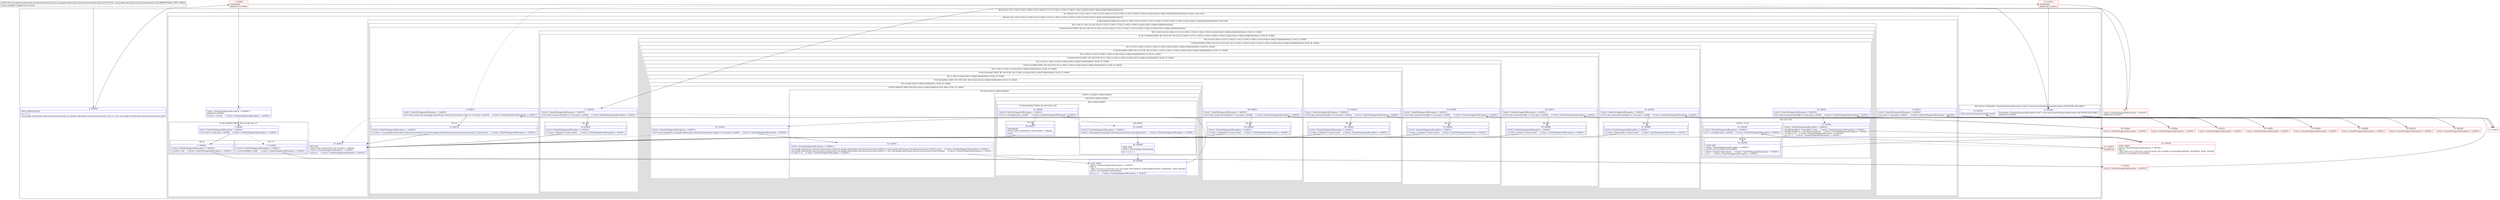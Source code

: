 digraph "CFG forcom.google.android.gms.internal.measurement.zzyf.zzzc()Lcom\/google\/android\/gms\/internal\/measurement\/zzyf;" {
subgraph cluster_Region_1635039476 {
label = "R(2:0|(4:2|(1:4)(1:11)|(1:(1:9)(1:(1:18)(1:(2:21|(1:24))(1:(1:27)(1:(1:30)(1:(1:33)(1:(1:36)(1:(1:39)(1:(2:42|(2:43|(2:(1:48)|(2:45|46))))(0))))))))))(0)|10))";
node [shape=record,color=blue];
Node_0 [shape=record,label="{0\:\ 0x0000|MTH_ENTER_BLOCK\l|int r1 = 0\lcom.google.android.gms.internal.measurement.zzyf com.google.android.gms.internal.measurement.zzyf r3 = new com.google.android.gms.internal.measurement.zzyf()\l}"];
subgraph cluster_TryCatchRegion_1581147081 {
label = "Try: R(4:2|(1:4)(1:11)|(1:(1:9)(1:(1:18)(1:(2:21|(1:24))(1:(1:27)(1:(1:30)(1:(1:33)(1:(1:36)(1:(1:39)(1:(2:42|(2:43|(2:(1:48)|(2:45|46))))(0))))))))))(0)|10) catches: R(2:12|14)";
node [shape=record,color=blue];
subgraph cluster_Region_1883659174 {
label = "R(4:2|(1:4)(1:11)|(1:(1:9)(1:(1:18)(1:(2:21|(1:24))(1:(1:27)(1:(1:30)(1:(1:33)(1:(1:36)(1:(1:39)(1:(2:42|(2:43|(2:(1:48)|(2:45|46))))(0))))))))))(0)|10)";
node [shape=record,color=blue];
Node_2 [shape=record,label="{2\:\ ?|Catch:\{ CloneNotSupportedException \-\> 0x0030 \}\lSplitter:B:1:0x0006\l|r3.zzcfc = r5.zzcfc     \/\/ Catch:\{ CloneNotSupportedException \-\> 0x0030 \}\l}"];
subgraph cluster_IfRegion_106647440 {
label = "IF [B:3:0x000c] THEN: R(1:4) ELSE: R(1:11)";
node [shape=record,color=blue];
Node_3 [shape=record,label="{3\:\ 0x000c|Catch:\{ CloneNotSupportedException \-\> 0x0030 \}\l|if (r5.zzcfd == null) goto L_0x000e     \/\/ Catch:\{ CloneNotSupportedException \-\> 0x0030 \}\l}"];
subgraph cluster_Region_875691586 {
label = "R(1:4)";
node [shape=record,color=blue];
Node_4 [shape=record,label="{4\:\ 0x000e|Catch:\{ CloneNotSupportedException \-\> 0x0030 \}\l|r3.zzcfd = null     \/\/ Catch:\{ CloneNotSupportedException \-\> 0x0030 \}\l}"];
}
subgraph cluster_Region_1034505868 {
label = "R(1:11)";
node [shape=record,color=blue];
Node_11 [shape=record,label="{11\:\ 0x0028|Catch:\{ CloneNotSupportedException \-\> 0x0030 \}\l|r3.zzcfd.addAll(r5.zzcfd)     \/\/ Catch:\{ CloneNotSupportedException \-\> 0x0030 \}\l}"];
}
}
subgraph cluster_IfRegion_233609031 {
label = "IF [B:6:0x0013] THEN: R(1:(1:9)(1:(1:18)(1:(2:21|(1:24))(1:(1:27)(1:(1:30)(1:(1:33)(1:(1:36)(1:(1:39)(1:(2:42|(2:43|(2:(1:48)|(2:45|46))))(0)))))))))) ELSE: R(0)";
node [shape=record,color=blue];
Node_6 [shape=record,label="{6\:\ 0x0013|Catch:\{ CloneNotSupportedException \-\> 0x0030 \}\l|if (r5.value != null) goto L_0x0015     \/\/ Catch:\{ CloneNotSupportedException \-\> 0x0030 \}\l}"];
subgraph cluster_Region_1043544435 {
label = "R(1:(1:9)(1:(1:18)(1:(2:21|(1:24))(1:(1:27)(1:(1:30)(1:(1:33)(1:(1:36)(1:(1:39)(1:(2:42|(2:43|(2:(1:48)|(2:45|46))))(0))))))))))";
node [shape=record,color=blue];
subgraph cluster_IfRegion_322839895 {
label = "IF [B:8:0x0019] THEN: R(1:9) ELSE: R(1:(1:18)(1:(2:21|(1:24))(1:(1:27)(1:(1:30)(1:(1:33)(1:(1:36)(1:(1:39)(1:(2:42|(2:43|(2:(1:48)|(2:45|46))))(0)))))))))";
node [shape=record,color=blue];
Node_8 [shape=record,label="{8\:\ 0x0019|Catch:\{ CloneNotSupportedException \-\> 0x0030 \}\l|if ((r5.value instanceof com.google.android.gms.internal.measurement.zzyi) == true) goto L_0x001b     \/\/ Catch:\{ CloneNotSupportedException \-\> 0x0030 \}\l}"];
subgraph cluster_Region_78611303 {
label = "R(1:9)";
node [shape=record,color=blue];
Node_9 [shape=record,label="{9\:\ 0x001b|Catch:\{ CloneNotSupportedException \-\> 0x0030 \}\l|r3.value = (com.google.android.gms.internal.measurement.zzyi) ((com.google.android.gms.internal.measurement.zzyi) r5.value).clone()     \/\/ Catch:\{ CloneNotSupportedException \-\> 0x0030 \}\l}"];
}
subgraph cluster_Region_1329979247 {
label = "R(1:(1:18)(1:(2:21|(1:24))(1:(1:27)(1:(1:30)(1:(1:33)(1:(1:36)(1:(1:39)(1:(2:42|(2:43|(2:(1:48)|(2:45|46))))(0))))))))) | ELSE_IF_CHAIN\l";
node [shape=record,color=blue];
subgraph cluster_IfRegion_653934447 {
label = "IF [B:17:0x003b] THEN: R(1:18) ELSE: R(1:(2:21|(1:24))(1:(1:27)(1:(1:30)(1:(1:33)(1:(1:36)(1:(1:39)(1:(2:42|(2:43|(2:(1:48)|(2:45|46))))(0)))))))) | ELSE_IF_CHAIN\l";
node [shape=record,color=blue];
Node_17 [shape=record,label="{17\:\ 0x003b|Catch:\{ CloneNotSupportedException \-\> 0x0030 \}\l|if ((r5.value instanceof byte[]) == true) goto L_0x003d     \/\/ Catch:\{ CloneNotSupportedException \-\> 0x0030 \}\l}"];
subgraph cluster_Region_1182167871 {
label = "R(1:18)";
node [shape=record,color=blue];
Node_18 [shape=record,label="{18\:\ 0x003d|Catch:\{ CloneNotSupportedException \-\> 0x0030 \}\l|r3.value = ((byte[]) r5.value).clone()     \/\/ Catch:\{ CloneNotSupportedException \-\> 0x0030 \}\l}"];
}
subgraph cluster_Region_19227234 {
label = "R(1:(2:21|(1:24))(1:(1:27)(1:(1:30)(1:(1:33)(1:(1:36)(1:(1:39)(1:(2:42|(2:43|(2:(1:48)|(2:45|46))))(0)))))))) | ELSE_IF_CHAIN\l";
node [shape=record,color=blue];
subgraph cluster_IfRegion_1666444172 {
label = "IF [B:20:0x004c] THEN: R(2:21|(1:24)) ELSE: R(1:(1:27)(1:(1:30)(1:(1:33)(1:(1:36)(1:(1:39)(1:(2:42|(2:43|(2:(1:48)|(2:45|46))))(0))))))) | ELSE_IF_CHAIN\l";
node [shape=record,color=blue];
Node_20 [shape=record,label="{20\:\ 0x004c|Catch:\{ CloneNotSupportedException \-\> 0x0030 \}\l|if ((r5.value instanceof byte[][]) == true) goto L_0x004e     \/\/ Catch:\{ CloneNotSupportedException \-\> 0x0030 \}\l}"];
subgraph cluster_Region_2106480221 {
label = "R(2:21|(1:24))";
node [shape=record,color=blue];
Node_21 [shape=record,label="{21\:\ 0x004e|Catch:\{ CloneNotSupportedException \-\> 0x0030 \}\l|byte[][] byte[][] r0 = (byte[][]) r5.value     \/\/ Catch:\{ CloneNotSupportedException \-\> 0x0030 \}\lbyte[][] byte[][] r4 = new byte[r0.length][]     \/\/ Catch:\{ CloneNotSupportedException \-\> 0x0030 \}\lr3.value = r4     \/\/ Catch:\{ CloneNotSupportedException \-\> 0x0030 \}\lint r2 = 0     \/\/ Catch:\{ CloneNotSupportedException \-\> 0x0030 \}\l}"];
subgraph cluster_LoopRegion_55702730 {
label = "LOOP:0: (1:24)";
node [shape=record,color=blue];
Node_23 [shape=record,label="{23\:\ 0x0059|Catch:\{ CloneNotSupportedException \-\> 0x0030 \}\l|if (r2 \< r0.length) goto L_0x005b     \/\/ Catch:\{ CloneNotSupportedException \-\> 0x0030 \}\l}"];
subgraph cluster_Region_1671753887 {
label = "R(1:24)";
node [shape=record,color=blue];
Node_24 [shape=record,label="{24\:\ 0x005b|LOOP_END\lCatch:\{ CloneNotSupportedException \-\> 0x0030 \}\lLOOP:0: B:22:0x0058\-\>B:24:0x005b\l|r4[r2] = (byte[]) r0[r2].clone()     \/\/ Catch:\{ CloneNotSupportedException \-\> 0x0030 \}\lr2++     \/\/ Catch:\{ CloneNotSupportedException \-\> 0x0030 \}\l}"];
}
}
}
subgraph cluster_Region_34405934 {
label = "R(1:(1:27)(1:(1:30)(1:(1:33)(1:(1:36)(1:(1:39)(1:(2:42|(2:43|(2:(1:48)|(2:45|46))))(0))))))) | ELSE_IF_CHAIN\l";
node [shape=record,color=blue];
subgraph cluster_IfRegion_1979361351 {
label = "IF [B:26:0x006d] THEN: R(1:27) ELSE: R(1:(1:30)(1:(1:33)(1:(1:36)(1:(1:39)(1:(2:42|(2:43|(2:(1:48)|(2:45|46))))(0)))))) | ELSE_IF_CHAIN\l";
node [shape=record,color=blue];
Node_26 [shape=record,label="{26\:\ 0x006d|Catch:\{ CloneNotSupportedException \-\> 0x0030 \}\l|if ((r5.value instanceof boolean[]) == true) goto L_0x006f     \/\/ Catch:\{ CloneNotSupportedException \-\> 0x0030 \}\l}"];
subgraph cluster_Region_170175054 {
label = "R(1:27)";
node [shape=record,color=blue];
Node_27 [shape=record,label="{27\:\ 0x006f|Catch:\{ CloneNotSupportedException \-\> 0x0030 \}\l|r3.value = ((boolean[]) r5.value).clone()     \/\/ Catch:\{ CloneNotSupportedException \-\> 0x0030 \}\l}"];
}
subgraph cluster_Region_1608966888 {
label = "R(1:(1:30)(1:(1:33)(1:(1:36)(1:(1:39)(1:(2:42|(2:43|(2:(1:48)|(2:45|46))))(0)))))) | ELSE_IF_CHAIN\l";
node [shape=record,color=blue];
subgraph cluster_IfRegion_588606739 {
label = "IF [B:29:0x007e] THEN: R(1:30) ELSE: R(1:(1:33)(1:(1:36)(1:(1:39)(1:(2:42|(2:43|(2:(1:48)|(2:45|46))))(0))))) | ELSE_IF_CHAIN\l";
node [shape=record,color=blue];
Node_29 [shape=record,label="{29\:\ 0x007e|Catch:\{ CloneNotSupportedException \-\> 0x0030 \}\l|if ((r5.value instanceof int[]) == true) goto L_0x0080     \/\/ Catch:\{ CloneNotSupportedException \-\> 0x0030 \}\l}"];
subgraph cluster_Region_1927849174 {
label = "R(1:30)";
node [shape=record,color=blue];
Node_30 [shape=record,label="{30\:\ 0x0080|Catch:\{ CloneNotSupportedException \-\> 0x0030 \}\l|r3.value = ((int[]) r5.value).clone()     \/\/ Catch:\{ CloneNotSupportedException \-\> 0x0030 \}\l}"];
}
subgraph cluster_Region_1175259857 {
label = "R(1:(1:33)(1:(1:36)(1:(1:39)(1:(2:42|(2:43|(2:(1:48)|(2:45|46))))(0))))) | ELSE_IF_CHAIN\l";
node [shape=record,color=blue];
subgraph cluster_IfRegion_1712663239 {
label = "IF [B:32:0x008f] THEN: R(1:33) ELSE: R(1:(1:36)(1:(1:39)(1:(2:42|(2:43|(2:(1:48)|(2:45|46))))(0)))) | ELSE_IF_CHAIN\l";
node [shape=record,color=blue];
Node_32 [shape=record,label="{32\:\ 0x008f|Catch:\{ CloneNotSupportedException \-\> 0x0030 \}\l|if ((r5.value instanceof long[]) == true) goto L_0x0091     \/\/ Catch:\{ CloneNotSupportedException \-\> 0x0030 \}\l}"];
subgraph cluster_Region_133353023 {
label = "R(1:33)";
node [shape=record,color=blue];
Node_33 [shape=record,label="{33\:\ 0x0091|Catch:\{ CloneNotSupportedException \-\> 0x0030 \}\l|r3.value = ((long[]) r5.value).clone()     \/\/ Catch:\{ CloneNotSupportedException \-\> 0x0030 \}\l}"];
}
subgraph cluster_Region_244081999 {
label = "R(1:(1:36)(1:(1:39)(1:(2:42|(2:43|(2:(1:48)|(2:45|46))))(0)))) | ELSE_IF_CHAIN\l";
node [shape=record,color=blue];
subgraph cluster_IfRegion_117046392 {
label = "IF [B:35:0x00a0] THEN: R(1:36) ELSE: R(1:(1:39)(1:(2:42|(2:43|(2:(1:48)|(2:45|46))))(0))) | ELSE_IF_CHAIN\l";
node [shape=record,color=blue];
Node_35 [shape=record,label="{35\:\ 0x00a0|Catch:\{ CloneNotSupportedException \-\> 0x0030 \}\l|if ((r5.value instanceof float[]) == true) goto L_0x00a2     \/\/ Catch:\{ CloneNotSupportedException \-\> 0x0030 \}\l}"];
subgraph cluster_Region_146889762 {
label = "R(1:36)";
node [shape=record,color=blue];
Node_36 [shape=record,label="{36\:\ 0x00a2|Catch:\{ CloneNotSupportedException \-\> 0x0030 \}\l|r3.value = ((float[]) r5.value).clone()     \/\/ Catch:\{ CloneNotSupportedException \-\> 0x0030 \}\l}"];
}
subgraph cluster_Region_680277492 {
label = "R(1:(1:39)(1:(2:42|(2:43|(2:(1:48)|(2:45|46))))(0))) | ELSE_IF_CHAIN\l";
node [shape=record,color=blue];
subgraph cluster_IfRegion_1736470832 {
label = "IF [B:38:0x00b2] THEN: R(1:39) ELSE: R(1:(2:42|(2:43|(2:(1:48)|(2:45|46))))(0)) | ELSE_IF_CHAIN\l";
node [shape=record,color=blue];
Node_38 [shape=record,label="{38\:\ 0x00b2|Catch:\{ CloneNotSupportedException \-\> 0x0030 \}\l|if ((r5.value instanceof double[]) == true) goto L_0x00b4     \/\/ Catch:\{ CloneNotSupportedException \-\> 0x0030 \}\l}"];
subgraph cluster_Region_664330670 {
label = "R(1:39)";
node [shape=record,color=blue];
Node_39 [shape=record,label="{39\:\ 0x00b4|Catch:\{ CloneNotSupportedException \-\> 0x0030 \}\l|r3.value = ((double[]) r5.value).clone()     \/\/ Catch:\{ CloneNotSupportedException \-\> 0x0030 \}\l}"];
}
subgraph cluster_Region_181130898 {
label = "R(1:(2:42|(2:43|(2:(1:48)|(2:45|46))))(0)) | ELSE_IF_CHAIN\l";
node [shape=record,color=blue];
subgraph cluster_IfRegion_1134096783 {
label = "IF [B:41:0x00c4] THEN: R(2:42|(2:43|(2:(1:48)|(2:45|46)))) ELSE: R(0) | ELSE_IF_CHAIN\l";
node [shape=record,color=blue];
Node_41 [shape=record,label="{41\:\ 0x00c4|Catch:\{ CloneNotSupportedException \-\> 0x0030 \}\l|if ((r5.value instanceof com.google.android.gms.internal.measurement.zzyi[]) == true) goto L_0x00c6     \/\/ Catch:\{ CloneNotSupportedException \-\> 0x0030 \}\l}"];
subgraph cluster_Region_274804639 {
label = "R(2:42|(2:43|(2:(1:48)|(2:45|46))))";
node [shape=record,color=blue];
Node_42 [shape=record,label="{42\:\ 0x00c6|Catch:\{ CloneNotSupportedException \-\> 0x0030 \}\l|com.google.android.gms.internal.measurement.zzyi[] com.google.android.gms.internal.measurement.zzyi[] r0 = (com.google.android.gms.internal.measurement.zzyi[]) r5.value     \/\/ Catch:\{ CloneNotSupportedException \-\> 0x0030 \}\lcom.google.android.gms.internal.measurement.zzyi[] com.google.android.gms.internal.measurement.zzyi[] r4 = new com.google.android.gms.internal.measurement.zzyi[r0.length]     \/\/ Catch:\{ CloneNotSupportedException \-\> 0x0030 \}\lr3.value = r4     \/\/ Catch:\{ CloneNotSupportedException \-\> 0x0030 \}\l}"];
subgraph cluster_LoopRegion_175263645 {
label = "LOOP:1: (2:43|(2:(1:48)|(2:45|46)))";
node [shape=record,color=blue];
subgraph cluster_Region_743615915 {
label = "R(2:43|(2:(1:48)|(2:45|46)))";
node [shape=record,color=blue];
Node_43 [shape=record,label="{43\:\ 0x00d0|LOOP_START\lCatch:\{ CloneNotSupportedException \-\> 0x0030 \}\lPHI: r1 \l  PHI: (r1v2 int) = (r1v0 int), (r1v7 int) binds: [B:42:0x00c6, B:46:0x00dd] A[DONT_GENERATE, DONT_INLINE]\lLOOP:1: B:43:0x00d0\-\>B:46:0x00dd\l|int r2 = r1     \/\/ Catch:\{ CloneNotSupportedException \-\> 0x0030 \}\l}"];
subgraph cluster_Region_1855956498 {
label = "R(2:(1:48)|(2:45|46))";
node [shape=record,color=blue];
subgraph cluster_IfRegion_32737434 {
label = "IF [B:44:0x00d1] THEN: R(1:48) ELSE: null";
node [shape=record,color=blue];
Node_44 [shape=record,label="{44\:\ 0x00d1|Catch:\{ CloneNotSupportedException \-\> 0x0030 \}\l|if (r2 \>= r0.length) goto L_0x0027     \/\/ Catch:\{ CloneNotSupportedException \-\> 0x0030 \}\l}"];
subgraph cluster_Region_984912405 {
label = "R(1:48)";
node [shape=record,color=blue];
Node_48 [shape=record,label="{48\:\ 0x0027|SYNTHETIC\lEDGE_INSN: B:48:0x0027\-\>B:10:0x0027 ?: BREAK  \l|break\l}"];
}
}
subgraph cluster_Region_2070827007 {
label = "R(2:45|46)";
node [shape=record,color=blue];
Node_45 [shape=record,label="{45\:\ 0x00d3|Catch:\{ CloneNotSupportedException \-\> 0x0030 \}\l|r4[r2] = (com.google.android.gms.internal.measurement.zzyi) r0[r2].clone()     \/\/ Catch:\{ CloneNotSupportedException \-\> 0x0030 \}\l}"];
Node_46 [shape=record,label="{46\:\ 0x00dd|LOOP_END\lLOOP:1: B:43:0x00d0\-\>B:46:0x00dd\l|int r1 = r2 + 1\l}"];
}
}
}
}
}
subgraph cluster_Region_1042548805 {
label = "R(0)";
node [shape=record,color=blue];
}
}
}
}
}
}
}
}
}
}
}
}
}
}
}
}
}
}
}
subgraph cluster_Region_640857787 {
label = "R(0)";
node [shape=record,color=blue];
}
}
Node_10 [shape=record,label="{10\:\ 0x0027|RETURN\lEDGE_INSN: B:48:0x0027\-\>B:10:0x0027 ?: BREAK  \lCatch:\{ CloneNotSupportedException \-\> 0x0030 \}\l|return r3     \/\/ Catch:\{ CloneNotSupportedException \-\> 0x0030 \}\l}"];
}
subgraph cluster_Region_890125145 {
label = "R(2:12|14) | ExcHandler: CloneNotSupportedException (r0v0 'e' java.lang.CloneNotSupportedException A[CUSTOM_DECLARE])\l";
node [shape=record,color=blue];
Node_12 [shape=record,label="{12\:\ 0x0030|ExcHandler: CloneNotSupportedException (r0v0 'e' java.lang.CloneNotSupportedException A[CUSTOM_DECLARE])\lSplitter:B:1:0x0006\l}"];
Node_14 [shape=record,label="{14\:\ 0x0036|throw new java.lang.AssertionError(r0)\l}"];
}
}
}
subgraph cluster_Region_890125145 {
label = "R(2:12|14) | ExcHandler: CloneNotSupportedException (r0v0 'e' java.lang.CloneNotSupportedException A[CUSTOM_DECLARE])\l";
node [shape=record,color=blue];
Node_12 [shape=record,label="{12\:\ 0x0030|ExcHandler: CloneNotSupportedException (r0v0 'e' java.lang.CloneNotSupportedException A[CUSTOM_DECLARE])\lSplitter:B:1:0x0006\l}"];
Node_14 [shape=record,label="{14\:\ 0x0036|throw new java.lang.AssertionError(r0)\l}"];
}
Node_1 [shape=record,color=red,label="{1\:\ 0x0006|SYNTHETIC\lSplitter:B:1:0x0006\l}"];
Node_5 [shape=record,color=red,label="{5\:\ 0x0011|Catch:\{ CloneNotSupportedException \-\> 0x0030 \}\l}"];
Node_7 [shape=record,color=red,label="{7\:\ 0x0015|Catch:\{ CloneNotSupportedException \-\> 0x0030 \}\l}"];
Node_13 [shape=record,color=red,label="{13\:\ 0x0031}"];
Node_15 [shape=record,color=red,label="{15\:\ 0x0037|SYNTHETIC\lSplitter:B:15:0x0037\l}"];
Node_16 [shape=record,color=red,label="{16\:\ ?|Catch:\{ CloneNotSupportedException \-\> 0x0030 \}\lSplitter:B:15:0x0037\l}"];
Node_19 [shape=record,color=red,label="{19\:\ 0x0048|Catch:\{ CloneNotSupportedException \-\> 0x0030 \}\l}"];
Node_22 [shape=record,color=red,label="{22\:\ 0x0058|LOOP_START\lCatch:\{ CloneNotSupportedException \-\> 0x0030 \}\lPHI: r2 \l  PHI: (r2v5 int) = (r2v4 int), (r2v6 int) binds: [B:21:0x004e, B:24:0x005b] A[DONT_GENERATE, DONT_INLINE]\lLOOP:0: B:22:0x0058\-\>B:24:0x005b\l}"];
Node_25 [shape=record,color=red,label="{25\:\ 0x0069|Catch:\{ CloneNotSupportedException \-\> 0x0030 \}\l}"];
Node_28 [shape=record,color=red,label="{28\:\ 0x007a|Catch:\{ CloneNotSupportedException \-\> 0x0030 \}\l}"];
Node_31 [shape=record,color=red,label="{31\:\ 0x008b|Catch:\{ CloneNotSupportedException \-\> 0x0030 \}\l}"];
Node_34 [shape=record,color=red,label="{34\:\ 0x009c|Catch:\{ CloneNotSupportedException \-\> 0x0030 \}\l}"];
Node_37 [shape=record,color=red,label="{37\:\ 0x00ae|Catch:\{ CloneNotSupportedException \-\> 0x0030 \}\l}"];
Node_40 [shape=record,color=red,label="{40\:\ 0x00c0|Catch:\{ CloneNotSupportedException \-\> 0x0030 \}\l}"];
Node_47 [shape=record,color=red,label="{47\:\ 0x0027|SYNTHETIC\l}"];
MethodNode[shape=record,label="{public final com.google.android.gms.internal.measurement.zzyf com.google.android.gms.internal.measurement.zzyf.zzzc((r5v0 'this' com.google.android.gms.internal.measurement.zzyf A[IMMUTABLE_TYPE, THIS]))  | access modifiers changed from: private\l}"];
MethodNode -> Node_0;
Node_0 -> Node_1;
Node_2 -> Node_3;
Node_3 -> Node_4;
Node_3 -> Node_11[style=dashed];
Node_4 -> Node_5;
Node_11 -> Node_5;
Node_6 -> Node_7;
Node_6 -> Node_10[style=dashed];
Node_8 -> Node_9;
Node_8 -> Node_15[style=dashed];
Node_9 -> Node_10;
Node_17 -> Node_18;
Node_17 -> Node_19[style=dashed];
Node_18 -> Node_10;
Node_20 -> Node_21;
Node_20 -> Node_25[style=dashed];
Node_21 -> Node_22;
Node_23 -> Node_24;
Node_23 -> Node_47[style=dashed];
Node_24 -> Node_22;
Node_26 -> Node_27;
Node_26 -> Node_28[style=dashed];
Node_27 -> Node_10;
Node_29 -> Node_30;
Node_29 -> Node_31[style=dashed];
Node_30 -> Node_10;
Node_32 -> Node_33;
Node_32 -> Node_34[style=dashed];
Node_33 -> Node_10;
Node_35 -> Node_36;
Node_35 -> Node_37[style=dashed];
Node_36 -> Node_10;
Node_38 -> Node_39;
Node_38 -> Node_40[style=dashed];
Node_39 -> Node_10;
Node_41 -> Node_10[style=dashed];
Node_41 -> Node_42;
Node_42 -> Node_43;
Node_43 -> Node_44;
Node_44 -> Node_45[style=dashed];
Node_44 -> Node_48;
Node_48 -> Node_10;
Node_45 -> Node_46;
Node_46 -> Node_43;
Node_12 -> Node_13;
Node_12 -> Node_13;
Node_1 -> Node_2;
Node_1 -> Node_12;
Node_5 -> Node_6;
Node_7 -> Node_8;
Node_13 -> Node_14;
Node_15 -> Node_16;
Node_15 -> Node_12;
Node_16 -> Node_17;
Node_19 -> Node_20;
Node_22 -> Node_23;
Node_25 -> Node_26;
Node_28 -> Node_29;
Node_31 -> Node_32;
Node_34 -> Node_35;
Node_37 -> Node_38;
Node_40 -> Node_41;
Node_47 -> Node_10;
}

